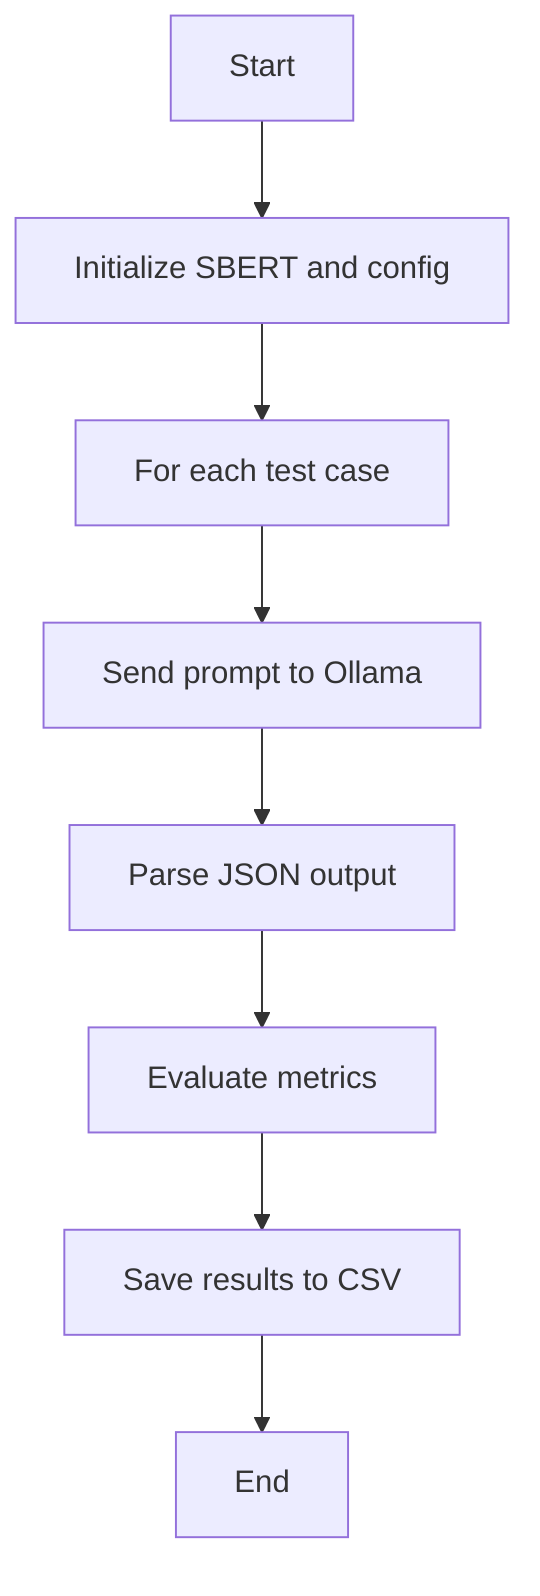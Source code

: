 %% run_deepseek_r1_8b_commit_summary.py - Mermaid Flowchart
flowchart TD
    A[Start] --> B[Initialize SBERT and config]
    B --> C[For each test case]
    C --> D[Send prompt to Ollama]
    D --> E[Parse JSON output]
    E --> F[Evaluate metrics]
    F --> G[Save results to CSV]
    G --> H[End]